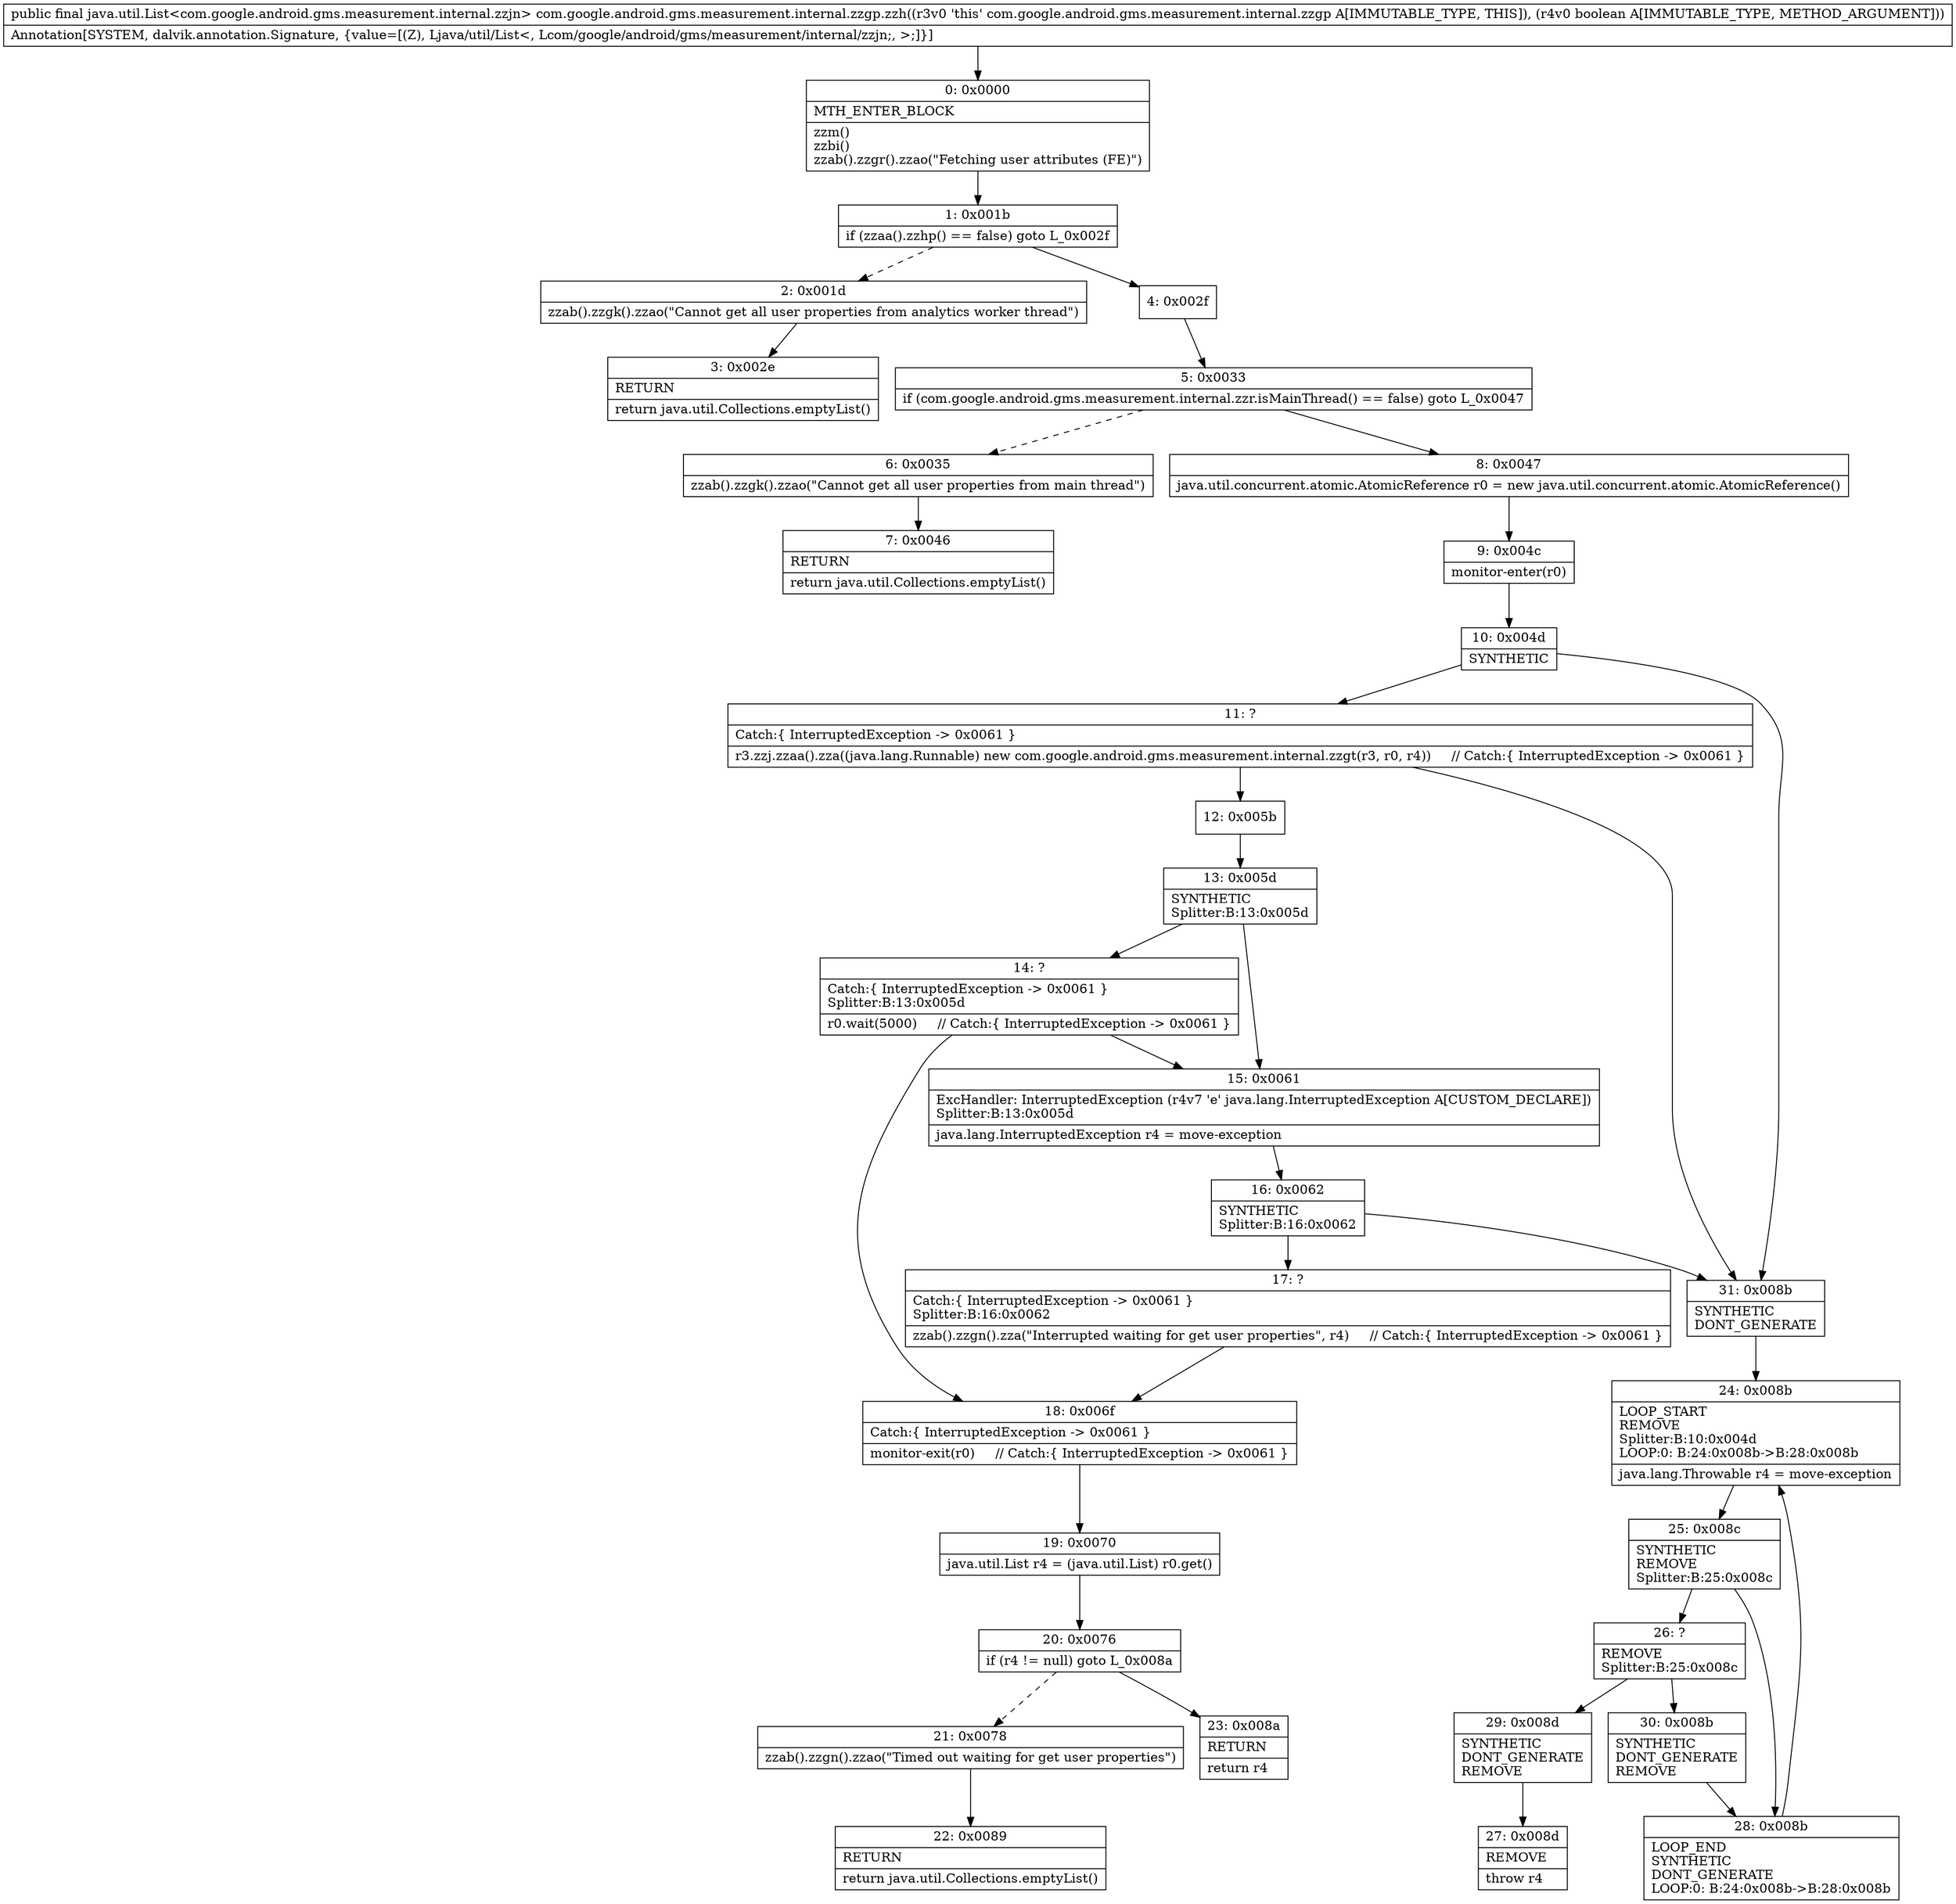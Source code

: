 digraph "CFG forcom.google.android.gms.measurement.internal.zzgp.zzh(Z)Ljava\/util\/List;" {
Node_0 [shape=record,label="{0\:\ 0x0000|MTH_ENTER_BLOCK\l|zzm()\lzzbi()\lzzab().zzgr().zzao(\"Fetching user attributes (FE)\")\l}"];
Node_1 [shape=record,label="{1\:\ 0x001b|if (zzaa().zzhp() == false) goto L_0x002f\l}"];
Node_2 [shape=record,label="{2\:\ 0x001d|zzab().zzgk().zzao(\"Cannot get all user properties from analytics worker thread\")\l}"];
Node_3 [shape=record,label="{3\:\ 0x002e|RETURN\l|return java.util.Collections.emptyList()\l}"];
Node_4 [shape=record,label="{4\:\ 0x002f}"];
Node_5 [shape=record,label="{5\:\ 0x0033|if (com.google.android.gms.measurement.internal.zzr.isMainThread() == false) goto L_0x0047\l}"];
Node_6 [shape=record,label="{6\:\ 0x0035|zzab().zzgk().zzao(\"Cannot get all user properties from main thread\")\l}"];
Node_7 [shape=record,label="{7\:\ 0x0046|RETURN\l|return java.util.Collections.emptyList()\l}"];
Node_8 [shape=record,label="{8\:\ 0x0047|java.util.concurrent.atomic.AtomicReference r0 = new java.util.concurrent.atomic.AtomicReference()\l}"];
Node_9 [shape=record,label="{9\:\ 0x004c|monitor\-enter(r0)\l}"];
Node_10 [shape=record,label="{10\:\ 0x004d|SYNTHETIC\l}"];
Node_11 [shape=record,label="{11\:\ ?|Catch:\{ InterruptedException \-\> 0x0061 \}\l|r3.zzj.zzaa().zza((java.lang.Runnable) new com.google.android.gms.measurement.internal.zzgt(r3, r0, r4))     \/\/ Catch:\{ InterruptedException \-\> 0x0061 \}\l}"];
Node_12 [shape=record,label="{12\:\ 0x005b}"];
Node_13 [shape=record,label="{13\:\ 0x005d|SYNTHETIC\lSplitter:B:13:0x005d\l}"];
Node_14 [shape=record,label="{14\:\ ?|Catch:\{ InterruptedException \-\> 0x0061 \}\lSplitter:B:13:0x005d\l|r0.wait(5000)     \/\/ Catch:\{ InterruptedException \-\> 0x0061 \}\l}"];
Node_15 [shape=record,label="{15\:\ 0x0061|ExcHandler: InterruptedException (r4v7 'e' java.lang.InterruptedException A[CUSTOM_DECLARE])\lSplitter:B:13:0x005d\l|java.lang.InterruptedException r4 = move\-exception\l}"];
Node_16 [shape=record,label="{16\:\ 0x0062|SYNTHETIC\lSplitter:B:16:0x0062\l}"];
Node_17 [shape=record,label="{17\:\ ?|Catch:\{ InterruptedException \-\> 0x0061 \}\lSplitter:B:16:0x0062\l|zzab().zzgn().zza(\"Interrupted waiting for get user properties\", r4)     \/\/ Catch:\{ InterruptedException \-\> 0x0061 \}\l}"];
Node_18 [shape=record,label="{18\:\ 0x006f|Catch:\{ InterruptedException \-\> 0x0061 \}\l|monitor\-exit(r0)     \/\/ Catch:\{ InterruptedException \-\> 0x0061 \}\l}"];
Node_19 [shape=record,label="{19\:\ 0x0070|java.util.List r4 = (java.util.List) r0.get()\l}"];
Node_20 [shape=record,label="{20\:\ 0x0076|if (r4 != null) goto L_0x008a\l}"];
Node_21 [shape=record,label="{21\:\ 0x0078|zzab().zzgn().zzao(\"Timed out waiting for get user properties\")\l}"];
Node_22 [shape=record,label="{22\:\ 0x0089|RETURN\l|return java.util.Collections.emptyList()\l}"];
Node_23 [shape=record,label="{23\:\ 0x008a|RETURN\l|return r4\l}"];
Node_24 [shape=record,label="{24\:\ 0x008b|LOOP_START\lREMOVE\lSplitter:B:10:0x004d\lLOOP:0: B:24:0x008b\-\>B:28:0x008b\l|java.lang.Throwable r4 = move\-exception\l}"];
Node_25 [shape=record,label="{25\:\ 0x008c|SYNTHETIC\lREMOVE\lSplitter:B:25:0x008c\l}"];
Node_26 [shape=record,label="{26\:\ ?|REMOVE\lSplitter:B:25:0x008c\l}"];
Node_27 [shape=record,label="{27\:\ 0x008d|REMOVE\l|throw r4\l}"];
Node_28 [shape=record,label="{28\:\ 0x008b|LOOP_END\lSYNTHETIC\lDONT_GENERATE\lLOOP:0: B:24:0x008b\-\>B:28:0x008b\l}"];
Node_29 [shape=record,label="{29\:\ 0x008d|SYNTHETIC\lDONT_GENERATE\lREMOVE\l}"];
Node_30 [shape=record,label="{30\:\ 0x008b|SYNTHETIC\lDONT_GENERATE\lREMOVE\l}"];
Node_31 [shape=record,label="{31\:\ 0x008b|SYNTHETIC\lDONT_GENERATE\l}"];
MethodNode[shape=record,label="{public final java.util.List\<com.google.android.gms.measurement.internal.zzjn\> com.google.android.gms.measurement.internal.zzgp.zzh((r3v0 'this' com.google.android.gms.measurement.internal.zzgp A[IMMUTABLE_TYPE, THIS]), (r4v0 boolean A[IMMUTABLE_TYPE, METHOD_ARGUMENT]))  | Annotation[SYSTEM, dalvik.annotation.Signature, \{value=[(Z), Ljava\/util\/List\<, Lcom\/google\/android\/gms\/measurement\/internal\/zzjn;, \>;]\}]\l}"];
MethodNode -> Node_0;
Node_0 -> Node_1;
Node_1 -> Node_2[style=dashed];
Node_1 -> Node_4;
Node_2 -> Node_3;
Node_4 -> Node_5;
Node_5 -> Node_6[style=dashed];
Node_5 -> Node_8;
Node_6 -> Node_7;
Node_8 -> Node_9;
Node_9 -> Node_10;
Node_10 -> Node_11;
Node_10 -> Node_31;
Node_11 -> Node_12;
Node_11 -> Node_31;
Node_12 -> Node_13;
Node_13 -> Node_14;
Node_13 -> Node_15;
Node_14 -> Node_15;
Node_14 -> Node_18;
Node_15 -> Node_16;
Node_16 -> Node_17;
Node_16 -> Node_31;
Node_17 -> Node_18;
Node_18 -> Node_19;
Node_19 -> Node_20;
Node_20 -> Node_21[style=dashed];
Node_20 -> Node_23;
Node_21 -> Node_22;
Node_24 -> Node_25;
Node_25 -> Node_26;
Node_25 -> Node_28;
Node_26 -> Node_29;
Node_26 -> Node_30;
Node_28 -> Node_24;
Node_29 -> Node_27;
Node_30 -> Node_28;
Node_31 -> Node_24;
}

